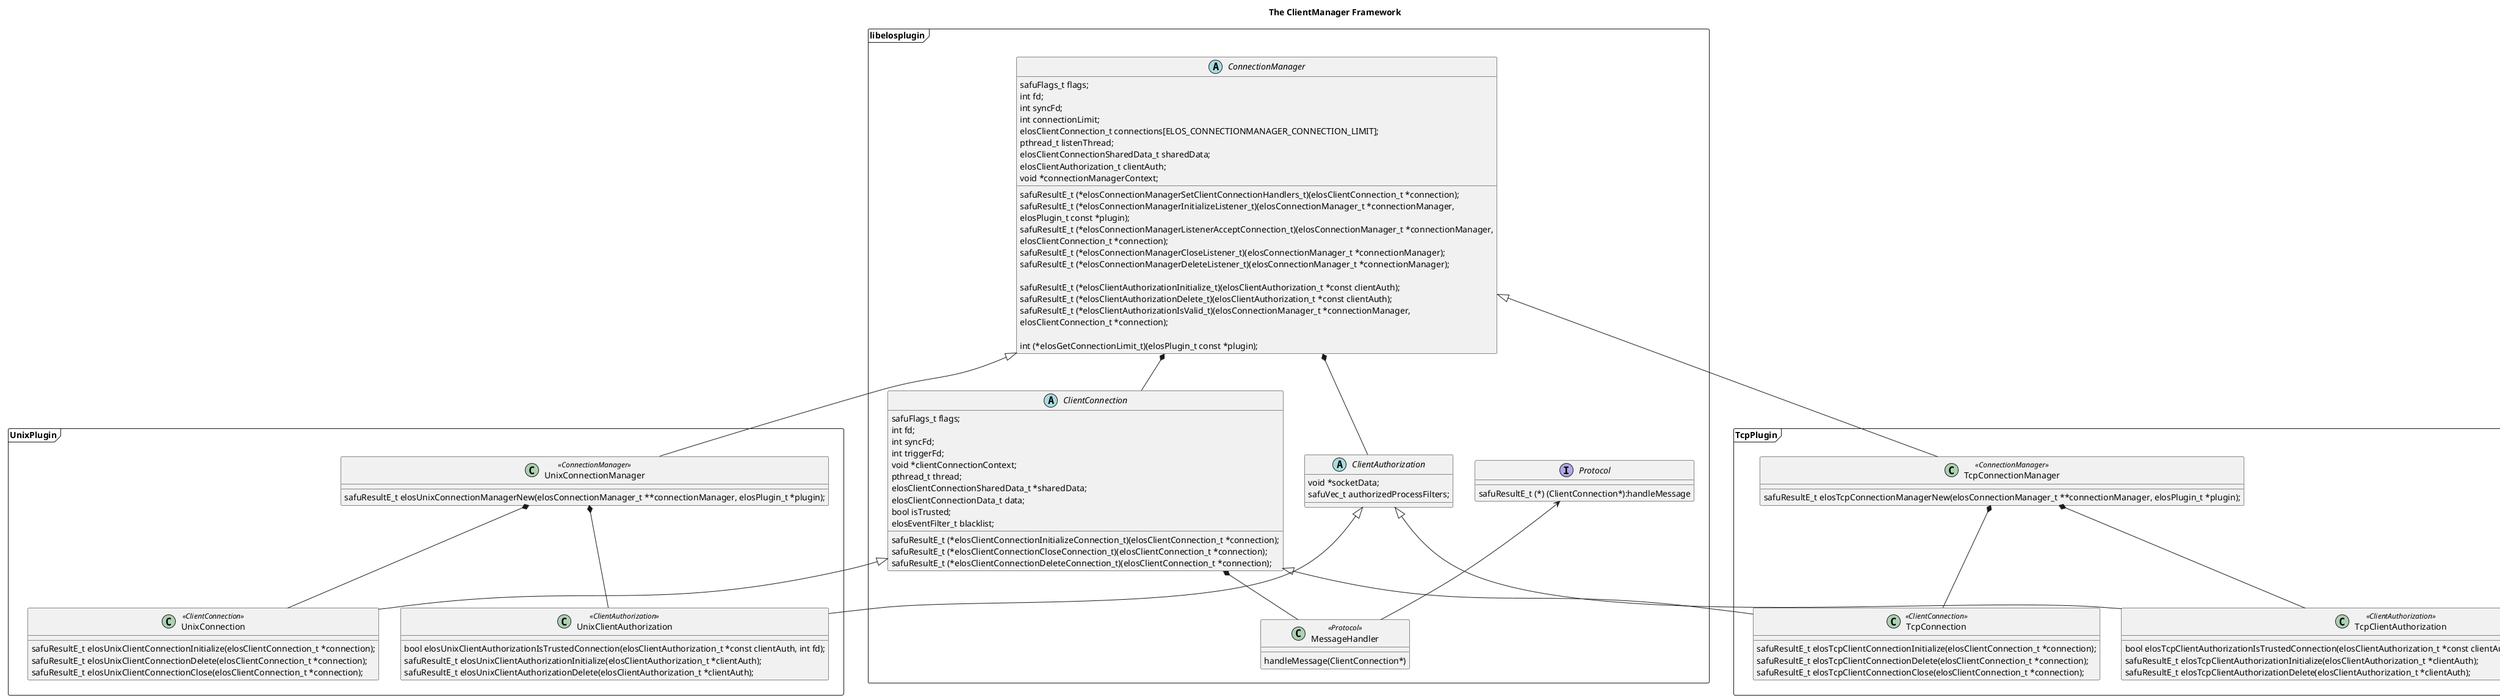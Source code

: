 @startuml
title "The ClientManager Framework"

package libelosplugin <<Frame>> {
    abstract class ConnectionManager {
        safuFlags_t flags;
        int fd;
        int syncFd;
        int connectionLimit;
        elosClientConnection_t connections[ELOS_CONNECTIONMANAGER_CONNECTION_LIMIT];
        pthread_t listenThread;
        elosClientConnectionSharedData_t sharedData;
        elosClientAuthorization_t clientAuth;
        void *connectionManagerContext;

        safuResultE_t (*elosConnectionManagerSetClientConnectionHandlers_t)(elosClientConnection_t *connection);
        safuResultE_t (*elosConnectionManagerInitializeListener_t)(elosConnectionManager_t *connectionManager,
                                                                   elosPlugin_t const *plugin);
        safuResultE_t (*elosConnectionManagerListenerAcceptConnection_t)(elosConnectionManager_t *connectionManager,
                                                                         elosClientConnection_t *connection);
        safuResultE_t (*elosConnectionManagerCloseListener_t)(elosConnectionManager_t *connectionManager);
        safuResultE_t (*elosConnectionManagerDeleteListener_t)(elosConnectionManager_t *connectionManager);

        safuResultE_t (*elosClientAuthorizationInitialize_t)(elosClientAuthorization_t *const clientAuth);
        safuResultE_t (*elosClientAuthorizationDelete_t)(elosClientAuthorization_t *const clientAuth);
        safuResultE_t (*elosClientAuthorizationIsValid_t)(elosConnectionManager_t *connectionManager,
                                                          elosClientConnection_t *connection);

        int (*elosGetConnectionLimit_t)(elosPlugin_t const *plugin);
    }

    abstract class ClientConnection {
        safuFlags_t flags;
        int fd;
        int syncFd;
        int triggerFd;
        void *clientConnectionContext;
        pthread_t thread;
        elosClientConnectionSharedData_t *sharedData;
        elosClientConnectionData_t data;
        bool isTrusted;
        elosEventFilter_t blacklist;

        safuResultE_t (*elosClientConnectionInitializeConnection_t)(elosClientConnection_t *connection);
        safuResultE_t (*elosClientConnectionCloseConnection_t)(elosClientConnection_t *connection);
        safuResultE_t (*elosClientConnectionDeleteConnection_t)(elosClientConnection_t *connection);
    }

    interface Protocol {
        safuResultE_t (*) (ClientConnection*):handleMessage
    }

    class MessageHandler <<Protocol>> {
        handleMessage(ClientConnection*)
    }

    MessageHandler -up-> Protocol
    ClientConnection *-- MessageHandler

    abstract ClientAuthorization {
        void *socketData;
        safuVec_t authorizedProcessFilters;
    }
    ConnectionManager *-- ClientConnection
    ConnectionManager *-- ClientAuthorization

}

package TcpPlugin <<Frame>> {
    class TcpConnectionManager <<ConnectionManager>> {
        safuResultE_t elosTcpConnectionManagerNew(elosConnectionManager_t **connectionManager, elosPlugin_t *plugin);
      
    }
    TcpConnectionManager -up-|> ConnectionManager


    class TcpClientAuthorization <<ClientAuthorization>> {
        bool elosTcpClientAuthorizationIsTrustedConnection(elosClientAuthorization_t *const clientAuth, struct sockaddr const *const addr);
        safuResultE_t elosTcpClientAuthorizationInitialize(elosClientAuthorization_t *clientAuth);
        safuResultE_t elosTcpClientAuthorizationDelete(elosClientAuthorization_t *clientAuth);
    }
    TcpClientAuthorization -up-|> ClientAuthorization

    class TcpConnection <<ClientConnection>> {
        safuResultE_t elosTcpClientConnectionInitialize(elosClientConnection_t *connection);
        safuResultE_t elosTcpClientConnectionDelete(elosClientConnection_t *connection);
        safuResultE_t elosTcpClientConnectionClose(elosClientConnection_t *connection);
    }
    TcpConnection -up-|> ClientConnection
    TcpConnectionManager *-- TcpConnection
    TcpConnectionManager *-- TcpClientAuthorization

}


package UnixPlugin <<Frame>> {
    class UnixClientAuthorization <<ClientAuthorization>> {
        bool elosUnixClientAuthorizationIsTrustedConnection(elosClientAuthorization_t *const clientAuth, int fd);
        safuResultE_t elosUnixClientAuthorizationInitialize(elosClientAuthorization_t *clientAuth);
        safuResultE_t elosUnixClientAuthorizationDelete(elosClientAuthorization_t *clientAuth);
    }
    UnixClientAuthorization -up-|> ClientAuthorization



    class UnixConnection <<ClientConnection>> {
        safuResultE_t elosUnixClientConnectionInitialize(elosClientConnection_t *connection);
        safuResultE_t elosUnixClientConnectionDelete(elosClientConnection_t *connection);
        safuResultE_t elosUnixClientConnectionClose(elosClientConnection_t *connection);
    }

    class UnixConnectionManager <<ConnectionManager>> {
        safuResultE_t elosUnixConnectionManagerNew(elosConnectionManager_t **connectionManager, elosPlugin_t *plugin);
    }
    UnixConnectionManager -up-|> ConnectionManager
    UnixConnection -up-|> ClientConnection
    UnixConnectionManager *-- UnixConnection
    UnixConnectionManager *-- UnixClientAuthorization
}

UnixPlugin -[hidden]up-> libelosplugin
TcpPlugin -[hidden]up-> libelosplugin
UnixPlugin -[hidden]right-> TcpPlugin
@enduml
